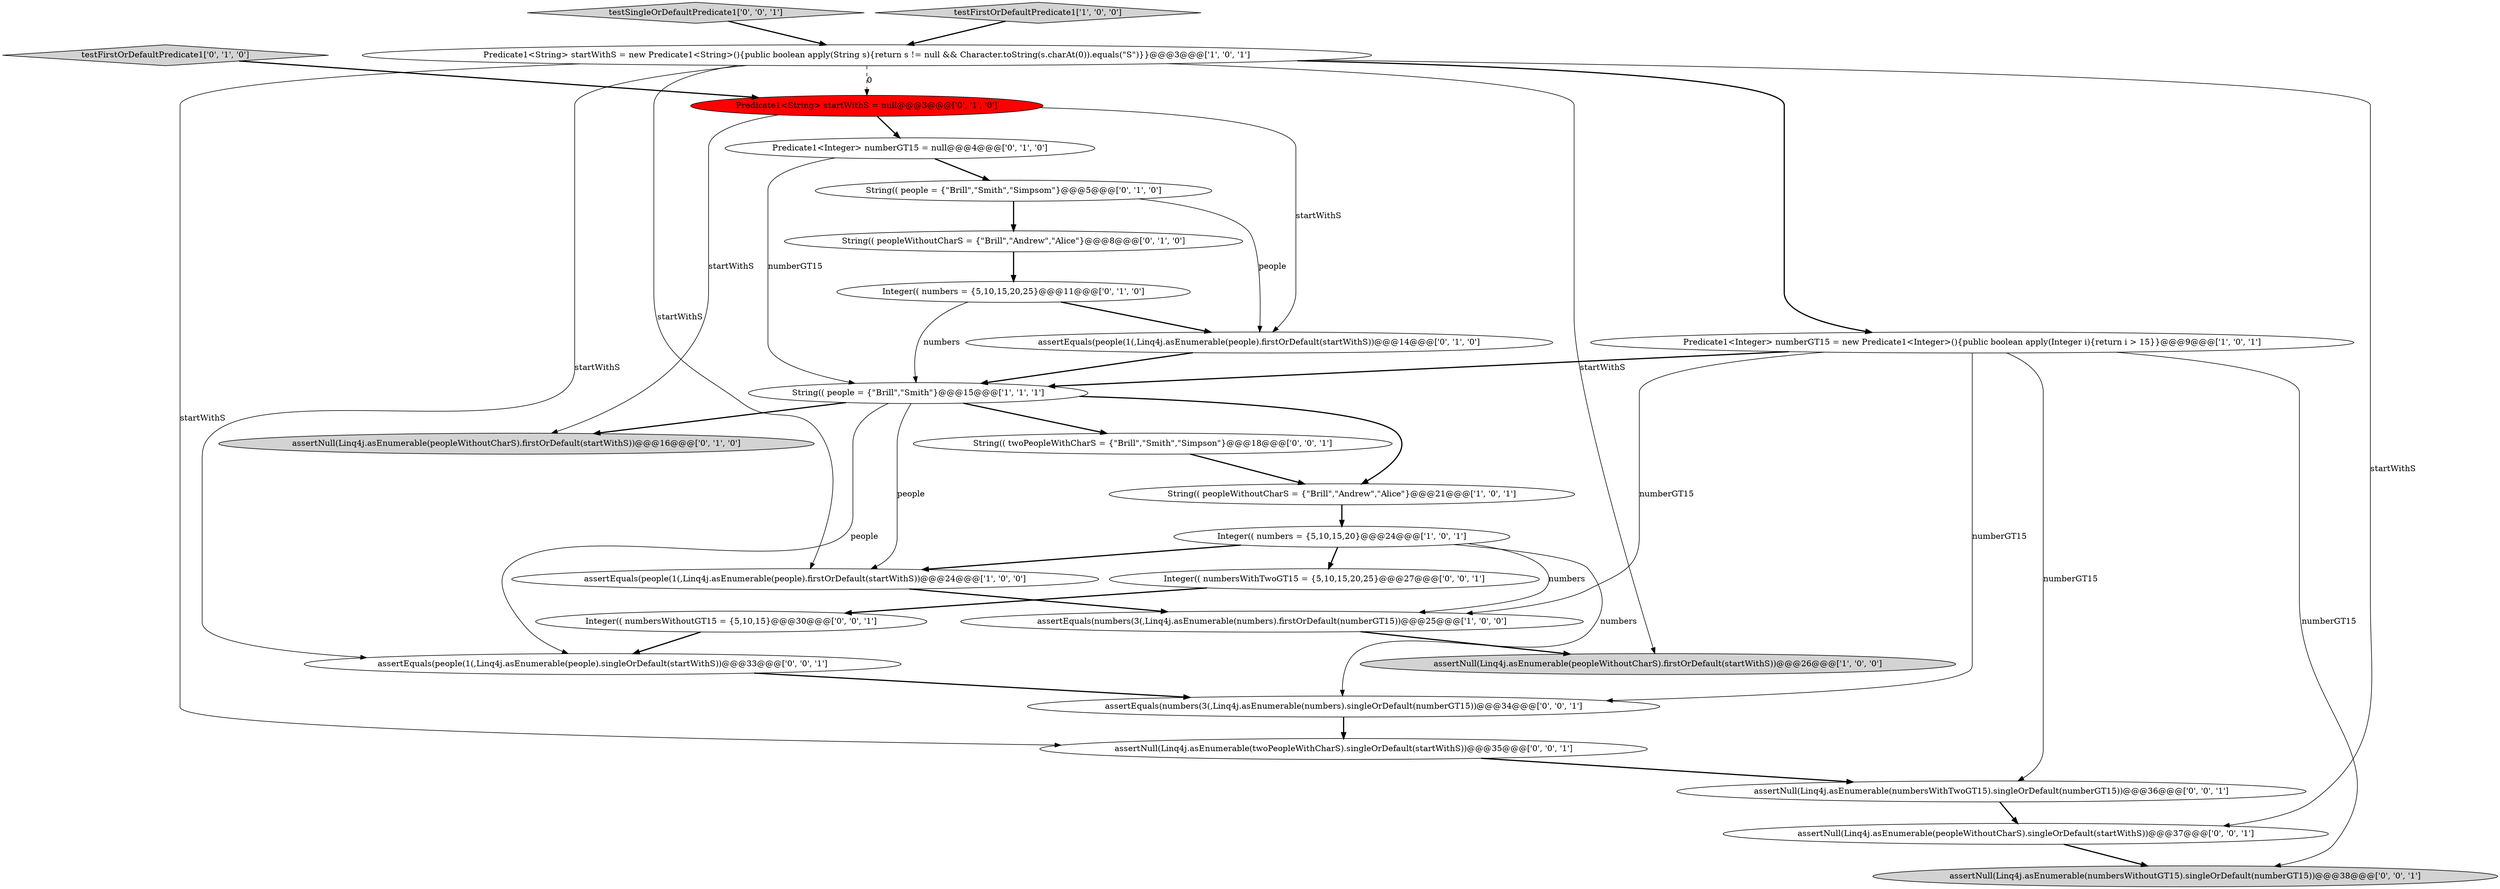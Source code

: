 digraph {
24 [style = filled, label = "assertNull(Linq4j.asEnumerable(numbersWithoutGT15).singleOrDefault(numberGT15))@@@38@@@['0', '0', '1']", fillcolor = lightgray, shape = ellipse image = "AAA0AAABBB3BBB"];
20 [style = filled, label = "assertEquals(numbers(3(,Linq4j.asEnumerable(numbers).singleOrDefault(numberGT15))@@@34@@@['0', '0', '1']", fillcolor = white, shape = ellipse image = "AAA0AAABBB3BBB"];
0 [style = filled, label = "String(( peopleWithoutCharS = {\"Brill\",\"Andrew\",\"Alice\"}@@@21@@@['1', '0', '1']", fillcolor = white, shape = ellipse image = "AAA0AAABBB1BBB"];
16 [style = filled, label = "Integer(( numbers = {5,10,15,20,25}@@@11@@@['0', '1', '0']", fillcolor = white, shape = ellipse image = "AAA0AAABBB2BBB"];
18 [style = filled, label = "testSingleOrDefaultPredicate1['0', '0', '1']", fillcolor = lightgray, shape = diamond image = "AAA0AAABBB3BBB"];
25 [style = filled, label = "Integer(( numbersWithoutGT15 = {5,10,15}@@@30@@@['0', '0', '1']", fillcolor = white, shape = ellipse image = "AAA0AAABBB3BBB"];
11 [style = filled, label = "assertNull(Linq4j.asEnumerable(peopleWithoutCharS).firstOrDefault(startWithS))@@@16@@@['0', '1', '0']", fillcolor = lightgray, shape = ellipse image = "AAA0AAABBB2BBB"];
1 [style = filled, label = "String(( people = {\"Brill\",\"Smith\"}@@@15@@@['1', '1', '1']", fillcolor = white, shape = ellipse image = "AAA0AAABBB1BBB"];
23 [style = filled, label = "assertEquals(people(1(,Linq4j.asEnumerable(people).singleOrDefault(startWithS))@@@33@@@['0', '0', '1']", fillcolor = white, shape = ellipse image = "AAA0AAABBB3BBB"];
2 [style = filled, label = "Integer(( numbers = {5,10,15,20}@@@24@@@['1', '0', '1']", fillcolor = white, shape = ellipse image = "AAA0AAABBB1BBB"];
7 [style = filled, label = "assertNull(Linq4j.asEnumerable(peopleWithoutCharS).firstOrDefault(startWithS))@@@26@@@['1', '0', '0']", fillcolor = lightgray, shape = ellipse image = "AAA0AAABBB1BBB"];
15 [style = filled, label = "Predicate1<String> startWithS = null@@@3@@@['0', '1', '0']", fillcolor = red, shape = ellipse image = "AAA1AAABBB2BBB"];
19 [style = filled, label = "assertNull(Linq4j.asEnumerable(peopleWithoutCharS).singleOrDefault(startWithS))@@@37@@@['0', '0', '1']", fillcolor = white, shape = ellipse image = "AAA0AAABBB3BBB"];
5 [style = filled, label = "Predicate1<Integer> numberGT15 = new Predicate1<Integer>(){public boolean apply(Integer i){return i > 15}}@@@9@@@['1', '0', '1']", fillcolor = white, shape = ellipse image = "AAA0AAABBB1BBB"];
8 [style = filled, label = "assertEquals(people(1(,Linq4j.asEnumerable(people).firstOrDefault(startWithS))@@@24@@@['1', '0', '0']", fillcolor = white, shape = ellipse image = "AAA0AAABBB1BBB"];
12 [style = filled, label = "String(( people = {\"Brill\",\"Smith\",\"Simpsom\"}@@@5@@@['0', '1', '0']", fillcolor = white, shape = ellipse image = "AAA0AAABBB2BBB"];
21 [style = filled, label = "assertNull(Linq4j.asEnumerable(numbersWithTwoGT15).singleOrDefault(numberGT15))@@@36@@@['0', '0', '1']", fillcolor = white, shape = ellipse image = "AAA0AAABBB3BBB"];
6 [style = filled, label = "assertEquals(numbers(3(,Linq4j.asEnumerable(numbers).firstOrDefault(numberGT15))@@@25@@@['1', '0', '0']", fillcolor = white, shape = ellipse image = "AAA0AAABBB1BBB"];
13 [style = filled, label = "Predicate1<Integer> numberGT15 = null@@@4@@@['0', '1', '0']", fillcolor = white, shape = ellipse image = "AAA0AAABBB2BBB"];
4 [style = filled, label = "testFirstOrDefaultPredicate1['1', '0', '0']", fillcolor = lightgray, shape = diamond image = "AAA0AAABBB1BBB"];
22 [style = filled, label = "String(( twoPeopleWithCharS = {\"Brill\",\"Smith\",\"Simpson\"}@@@18@@@['0', '0', '1']", fillcolor = white, shape = ellipse image = "AAA0AAABBB3BBB"];
10 [style = filled, label = "assertEquals(people(1(,Linq4j.asEnumerable(people).firstOrDefault(startWithS))@@@14@@@['0', '1', '0']", fillcolor = white, shape = ellipse image = "AAA0AAABBB2BBB"];
3 [style = filled, label = "Predicate1<String> startWithS = new Predicate1<String>(){public boolean apply(String s){return s != null && Character.toString(s.charAt(0)).equals(\"S\")}}@@@3@@@['1', '0', '1']", fillcolor = white, shape = ellipse image = "AAA0AAABBB1BBB"];
9 [style = filled, label = "testFirstOrDefaultPredicate1['0', '1', '0']", fillcolor = lightgray, shape = diamond image = "AAA0AAABBB2BBB"];
26 [style = filled, label = "assertNull(Linq4j.asEnumerable(twoPeopleWithCharS).singleOrDefault(startWithS))@@@35@@@['0', '0', '1']", fillcolor = white, shape = ellipse image = "AAA0AAABBB3BBB"];
14 [style = filled, label = "String(( peopleWithoutCharS = {\"Brill\",\"Andrew\",\"Alice\"}@@@8@@@['0', '1', '0']", fillcolor = white, shape = ellipse image = "AAA0AAABBB2BBB"];
17 [style = filled, label = "Integer(( numbersWithTwoGT15 = {5,10,15,20,25}@@@27@@@['0', '0', '1']", fillcolor = white, shape = ellipse image = "AAA0AAABBB3BBB"];
2->17 [style = bold, label=""];
14->16 [style = bold, label=""];
3->26 [style = solid, label="startWithS"];
17->25 [style = bold, label=""];
4->3 [style = bold, label=""];
18->3 [style = bold, label=""];
23->20 [style = bold, label=""];
15->13 [style = bold, label=""];
3->23 [style = solid, label="startWithS"];
21->19 [style = bold, label=""];
5->6 [style = solid, label="numberGT15"];
16->10 [style = bold, label=""];
25->23 [style = bold, label=""];
20->26 [style = bold, label=""];
2->6 [style = solid, label="numbers"];
0->2 [style = bold, label=""];
16->1 [style = solid, label="numbers"];
13->1 [style = solid, label="numberGT15"];
3->7 [style = solid, label="startWithS"];
3->8 [style = solid, label="startWithS"];
8->6 [style = bold, label=""];
1->0 [style = bold, label=""];
12->10 [style = solid, label="people"];
2->20 [style = solid, label="numbers"];
1->11 [style = bold, label=""];
26->21 [style = bold, label=""];
1->22 [style = bold, label=""];
19->24 [style = bold, label=""];
5->20 [style = solid, label="numberGT15"];
3->19 [style = solid, label="startWithS"];
5->1 [style = bold, label=""];
3->5 [style = bold, label=""];
13->12 [style = bold, label=""];
22->0 [style = bold, label=""];
9->15 [style = bold, label=""];
12->14 [style = bold, label=""];
3->15 [style = dashed, label="0"];
15->11 [style = solid, label="startWithS"];
1->8 [style = solid, label="people"];
1->23 [style = solid, label="people"];
15->10 [style = solid, label="startWithS"];
6->7 [style = bold, label=""];
10->1 [style = bold, label=""];
5->21 [style = solid, label="numberGT15"];
5->24 [style = solid, label="numberGT15"];
2->8 [style = bold, label=""];
}

